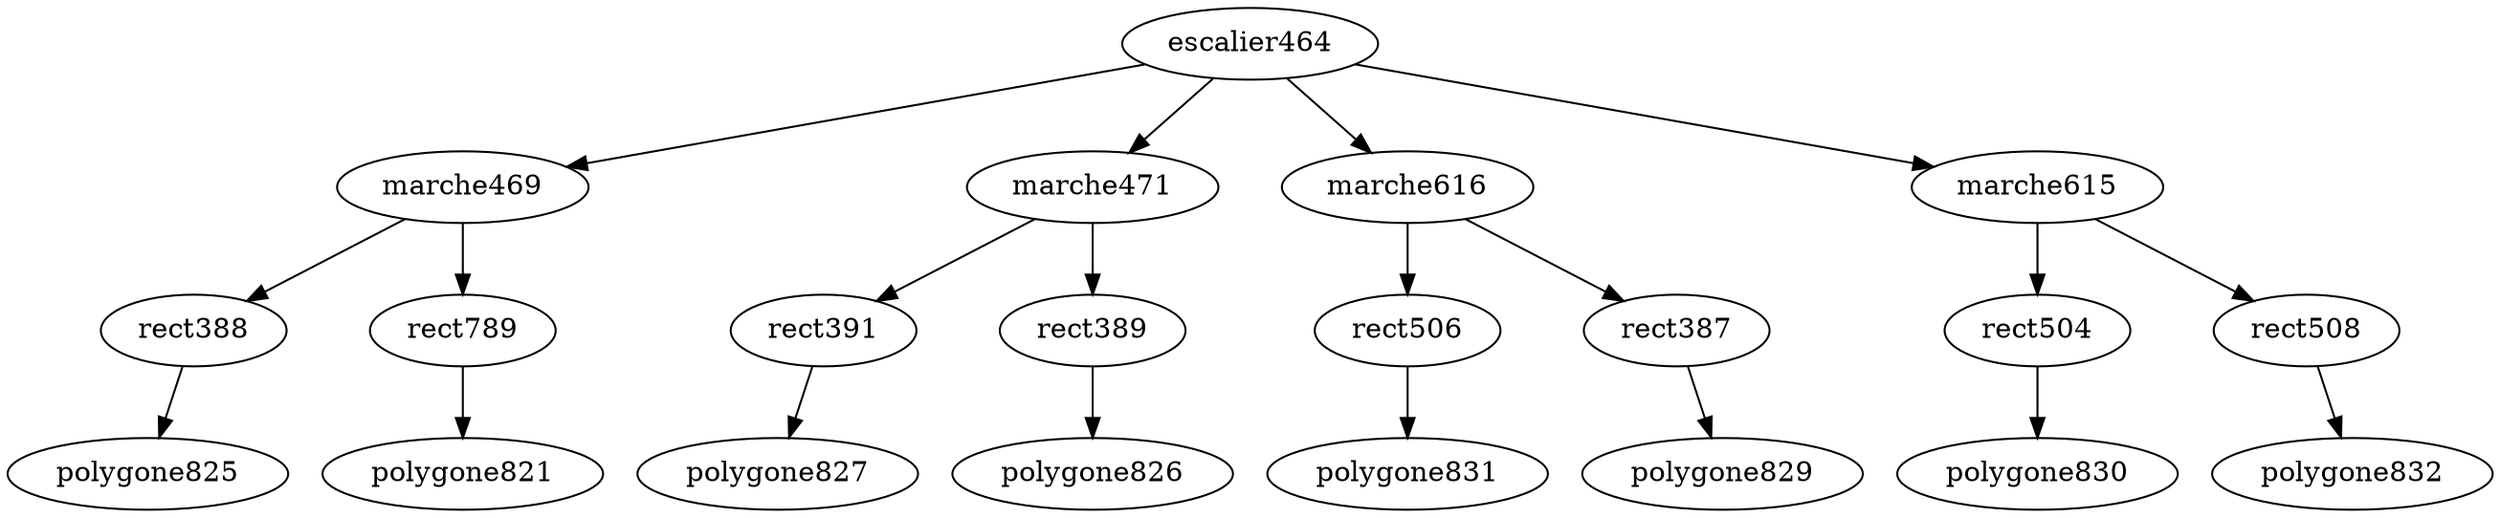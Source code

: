 digraph G{
escalier464
escalier464->marche469
escalier464->marche471
escalier464->marche616
escalier464->marche615
marche469
marche469->rect388
marche469->rect789
marche471
marche471->rect391
marche471->rect389
marche616
marche616->rect506
marche616->rect387
marche615
marche615->rect504
marche615->rect508
rect388
rect388->polygone825
rect789
rect789->polygone821
rect391
rect391->polygone827
rect389
rect389->polygone826
rect506
rect506->polygone831
rect387
rect387->polygone829
rect504
rect504->polygone830
rect508
rect508->polygone832
polygone825
polygone821
polygone827
polygone826
polygone831
polygone829
polygone830
polygone832
}